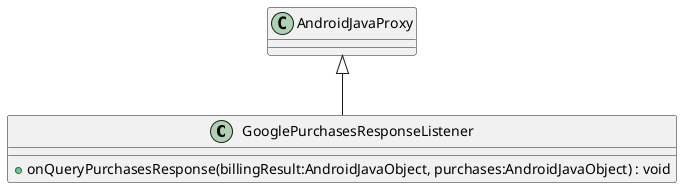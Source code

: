 @startuml
class GooglePurchasesResponseListener {
    + onQueryPurchasesResponse(billingResult:AndroidJavaObject, purchases:AndroidJavaObject) : void
}
AndroidJavaProxy <|-- GooglePurchasesResponseListener
@enduml
